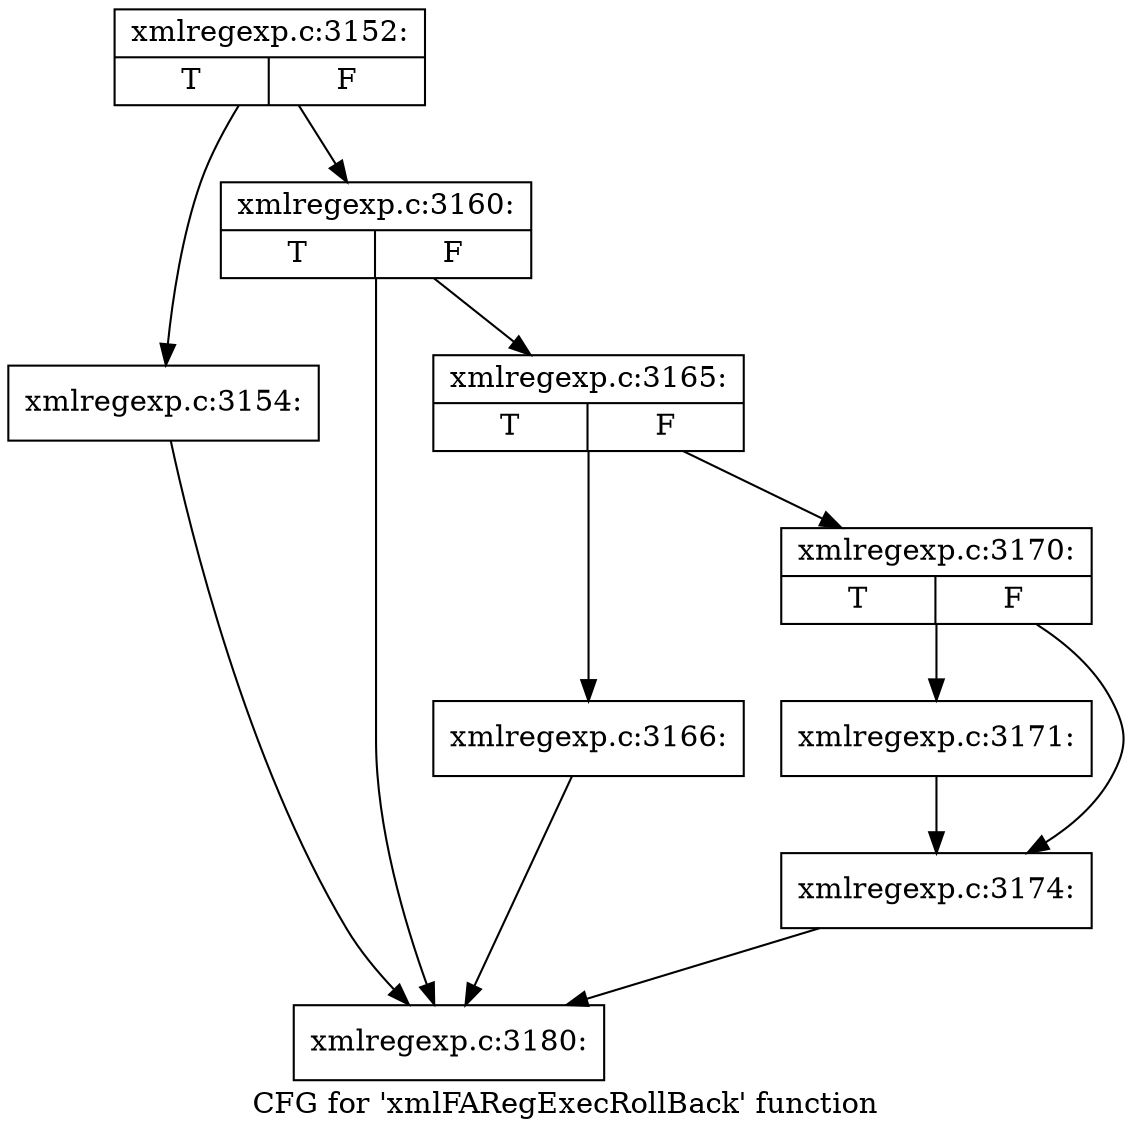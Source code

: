 digraph "CFG for 'xmlFARegExecRollBack' function" {
	label="CFG for 'xmlFARegExecRollBack' function";

	Node0x4239230 [shape=record,label="{xmlregexp.c:3152:|{<s0>T|<s1>F}}"];
	Node0x4239230 -> Node0x4244830;
	Node0x4239230 -> Node0x4244880;
	Node0x4244830 [shape=record,label="{xmlregexp.c:3154:}"];
	Node0x4244830 -> Node0x4246dd0;
	Node0x4244880 [shape=record,label="{xmlregexp.c:3160:|{<s0>T|<s1>F}}"];
	Node0x4244880 -> Node0x4246d80;
	Node0x4244880 -> Node0x4246dd0;
	Node0x4246d80 [shape=record,label="{xmlregexp.c:3165:|{<s0>T|<s1>F}}"];
	Node0x4246d80 -> Node0x42473f0;
	Node0x4246d80 -> Node0x4247440;
	Node0x42473f0 [shape=record,label="{xmlregexp.c:3166:}"];
	Node0x42473f0 -> Node0x4246dd0;
	Node0x4247440 [shape=record,label="{xmlregexp.c:3170:|{<s0>T|<s1>F}}"];
	Node0x4247440 -> Node0x4248330;
	Node0x4247440 -> Node0x4248380;
	Node0x4248330 [shape=record,label="{xmlregexp.c:3171:}"];
	Node0x4248330 -> Node0x4248380;
	Node0x4248380 [shape=record,label="{xmlregexp.c:3174:}"];
	Node0x4248380 -> Node0x4246dd0;
	Node0x4246dd0 [shape=record,label="{xmlregexp.c:3180:}"];
}
